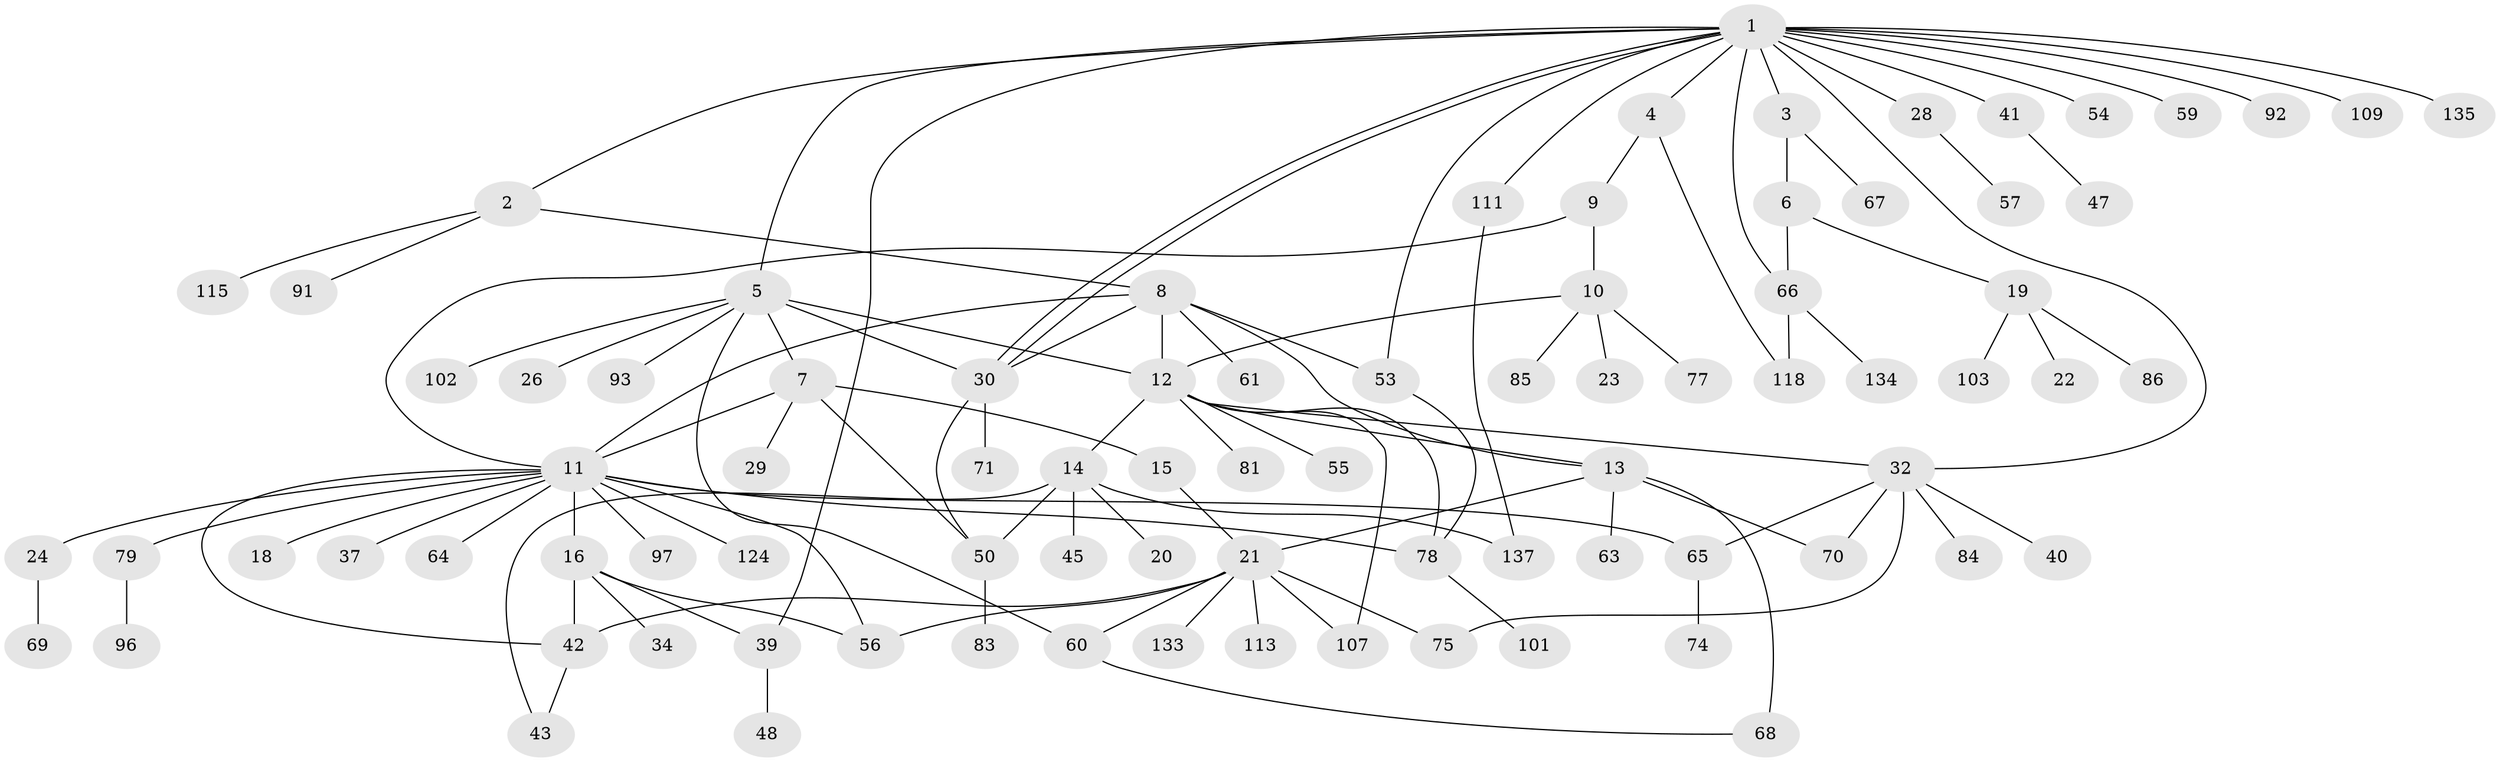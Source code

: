 // original degree distribution, {18: 0.007042253521126761, 4: 0.06338028169014084, 3: 0.1056338028169014, 8: 0.02112676056338028, 5: 0.035211267605633804, 10: 0.014084507042253521, 15: 0.007042253521126761, 2: 0.2323943661971831, 6: 0.028169014084507043, 1: 0.4788732394366197, 7: 0.007042253521126761}
// Generated by graph-tools (version 1.1) at 2025/18/03/04/25 18:18:04]
// undirected, 85 vertices, 114 edges
graph export_dot {
graph [start="1"]
  node [color=gray90,style=filled];
  1;
  2;
  3;
  4;
  5;
  6;
  7;
  8 [super="+25+130+129"];
  9;
  10;
  11 [super="+58+72"];
  12 [super="+27+51"];
  13 [super="+90+94"];
  14 [super="+31+17"];
  15;
  16 [super="+88"];
  18;
  19;
  20;
  21 [super="+44"];
  22 [super="+36+62"];
  23;
  24;
  26;
  28;
  29 [super="+106"];
  30 [super="+38+73+126+99"];
  32 [super="+95+35"];
  34;
  37;
  39 [super="+46"];
  40;
  41;
  42 [super="+110+121+49"];
  43 [super="+132"];
  45;
  47 [super="+120"];
  48;
  50 [super="+100+140+139"];
  53 [super="+108"];
  54;
  55 [super="+89"];
  56 [super="+131"];
  57;
  59;
  60 [super="+123"];
  61;
  63;
  64 [super="+76"];
  65 [super="+119"];
  66;
  67;
  68 [super="+112+105"];
  69;
  70;
  71;
  74;
  75;
  77;
  78;
  79;
  81 [super="+104"];
  83;
  84;
  85;
  86;
  91;
  92;
  93 [super="+138"];
  96;
  97;
  101;
  102;
  103 [super="+127"];
  107;
  109;
  111;
  113;
  115;
  118;
  124;
  133;
  134;
  135;
  137 [super="+142"];
  1 -- 2;
  1 -- 3;
  1 -- 4;
  1 -- 5;
  1 -- 28;
  1 -- 30;
  1 -- 30;
  1 -- 32;
  1 -- 41;
  1 -- 53;
  1 -- 54;
  1 -- 59;
  1 -- 66;
  1 -- 92;
  1 -- 109;
  1 -- 111;
  1 -- 135;
  1 -- 39;
  2 -- 8;
  2 -- 91;
  2 -- 115;
  3 -- 6;
  3 -- 67;
  4 -- 9;
  4 -- 118;
  5 -- 7;
  5 -- 26;
  5 -- 30;
  5 -- 60;
  5 -- 93;
  5 -- 102;
  5 -- 12;
  6 -- 19;
  6 -- 66;
  7 -- 11;
  7 -- 15;
  7 -- 29;
  7 -- 50;
  8 -- 11;
  8 -- 12;
  8 -- 13;
  8 -- 30;
  8 -- 61;
  8 -- 53;
  9 -- 10;
  9 -- 11;
  10 -- 12;
  10 -- 23;
  10 -- 77;
  10 -- 85;
  11 -- 16;
  11 -- 18;
  11 -- 24;
  11 -- 37;
  11 -- 64;
  11 -- 65;
  11 -- 79;
  11 -- 97;
  11 -- 124;
  11 -- 42;
  11 -- 78;
  11 -- 56;
  12 -- 13;
  12 -- 14;
  12 -- 55;
  12 -- 107;
  12 -- 81;
  12 -- 32;
  12 -- 78;
  13 -- 21;
  13 -- 63;
  13 -- 68 [weight=2];
  13 -- 70;
  14 -- 137;
  14 -- 43;
  14 -- 45;
  14 -- 50;
  14 -- 20;
  15 -- 21;
  16 -- 34;
  16 -- 39;
  16 -- 42 [weight=2];
  16 -- 56;
  19 -- 22;
  19 -- 86;
  19 -- 103;
  21 -- 56;
  21 -- 107;
  21 -- 113;
  21 -- 133;
  21 -- 42;
  21 -- 75;
  21 -- 60;
  24 -- 69;
  28 -- 57;
  30 -- 50 [weight=2];
  30 -- 71;
  32 -- 75;
  32 -- 65;
  32 -- 84;
  32 -- 70;
  32 -- 40;
  39 -- 48;
  41 -- 47;
  42 -- 43;
  50 -- 83;
  53 -- 78;
  60 -- 68;
  65 -- 74;
  66 -- 118;
  66 -- 134;
  78 -- 101;
  79 -- 96;
  111 -- 137;
}
